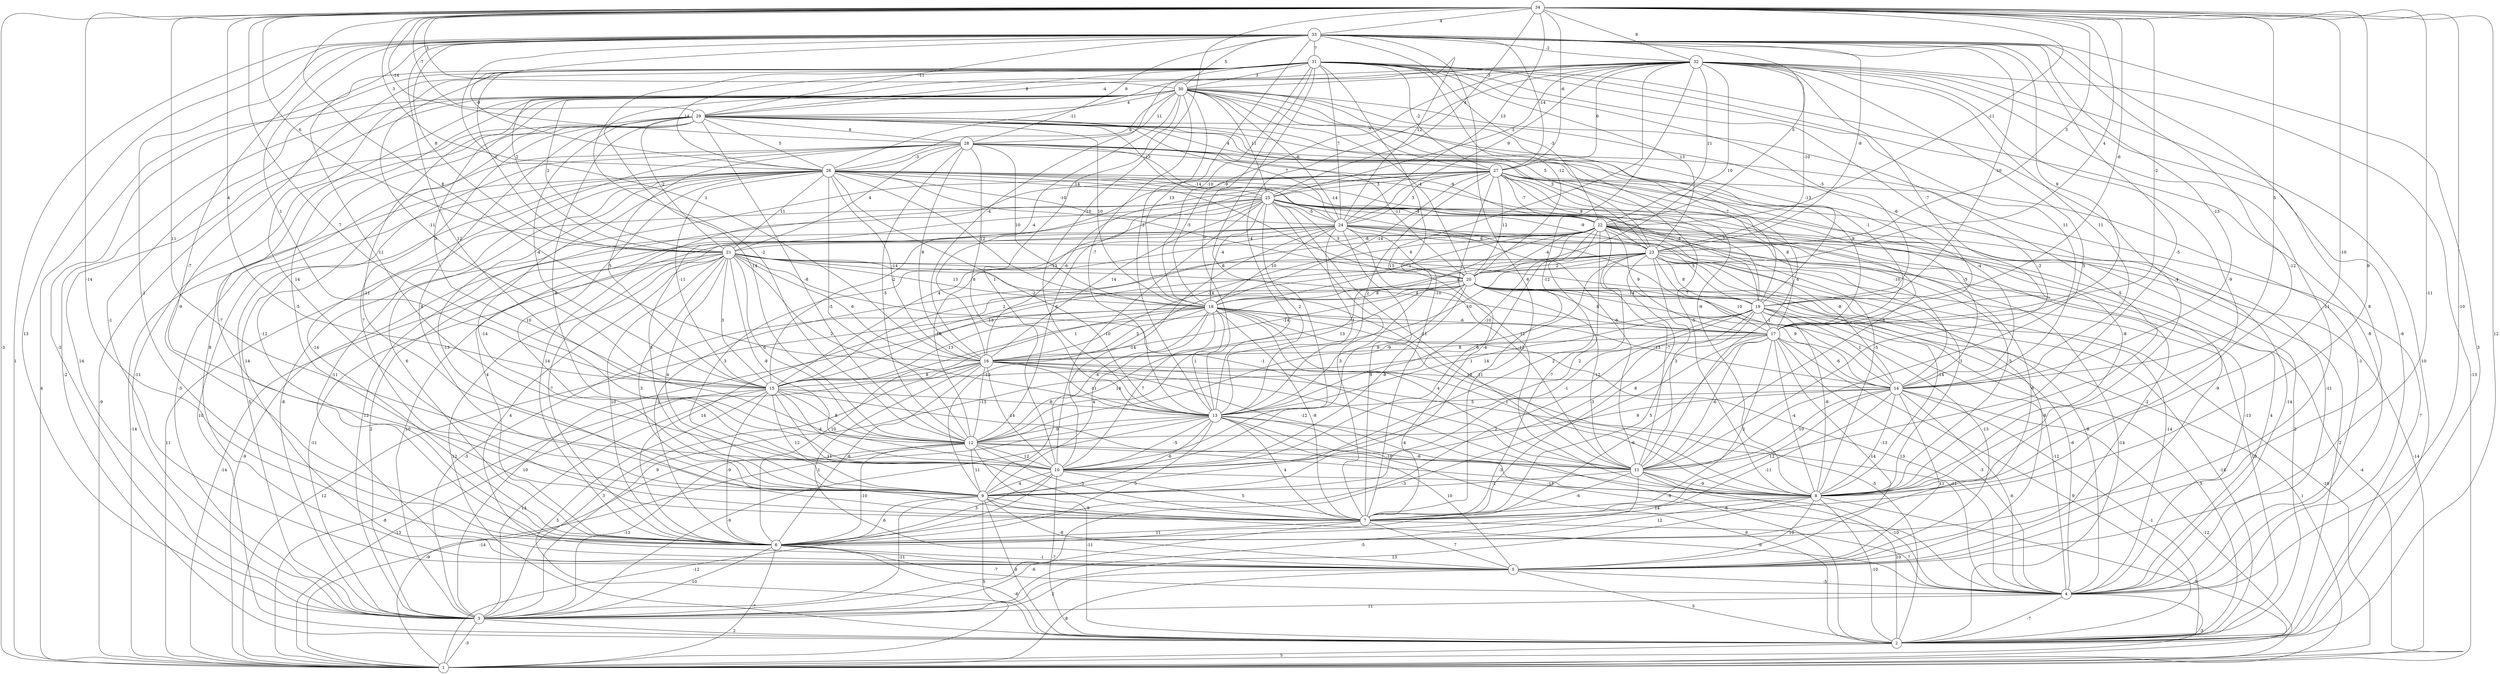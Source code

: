 graph { 
	 fontname="Helvetica,Arial,sans-serif" 
	 node [shape = circle]; 
	 34 -- 1 [label = "-3"];
	 34 -- 2 [label = "12"];
	 34 -- 4 [label = "-10"];
	 34 -- 5 [label = "-11"];
	 34 -- 6 [label = "-14"];
	 34 -- 7 [label = "9"];
	 34 -- 8 [label = "-10"];
	 34 -- 10 [label = "11"];
	 34 -- 12 [label = "7"];
	 34 -- 13 [label = "10"];
	 34 -- 14 [label = "5"];
	 34 -- 15 [label = "4"];
	 34 -- 16 [label = "8"];
	 34 -- 17 [label = "-2"];
	 34 -- 19 [label = "-6"];
	 34 -- 20 [label = "4"];
	 34 -- 21 [label = "6"];
	 34 -- 22 [label = "-11"];
	 34 -- 23 [label = "3"];
	 34 -- 24 [label = "13"];
	 34 -- 25 [label = "4"];
	 34 -- 26 [label = "3"];
	 34 -- 27 [label = "-6"];
	 34 -- 28 [label = "-14"];
	 34 -- 29 [label = "-7"];
	 34 -- 30 [label = "3"];
	 34 -- 32 [label = "8"];
	 34 -- 33 [label = "4"];
	 33 -- 1 [label = "1"];
	 33 -- 2 [label = "3"];
	 33 -- 3 [label = "13"];
	 33 -- 5 [label = "8"];
	 33 -- 6 [label = "-1"];
	 33 -- 7 [label = "6"];
	 33 -- 8 [label = "-12"];
	 33 -- 9 [label = "-7"];
	 33 -- 10 [label = "11"];
	 33 -- 11 [label = "-5"];
	 33 -- 12 [label = "12"];
	 33 -- 13 [label = "3"];
	 33 -- 14 [label = "-13"];
	 33 -- 15 [label = "1"];
	 33 -- 16 [label = "1"];
	 33 -- 17 [label = "9"];
	 33 -- 19 [label = "-10"];
	 33 -- 21 [label = "8"];
	 33 -- 22 [label = "5"];
	 33 -- 23 [label = "-8"];
	 33 -- 24 [label = "12"];
	 33 -- 26 [label = "-9"];
	 33 -- 27 [label = "-14"];
	 33 -- 28 [label = "9"];
	 33 -- 29 [label = "-11"];
	 33 -- 30 [label = "5"];
	 33 -- 31 [label = "7"];
	 33 -- 32 [label = "-2"];
	 32 -- 1 [label = "-13"];
	 32 -- 2 [label = "10"];
	 32 -- 4 [label = "-6"];
	 32 -- 6 [label = "-11"];
	 32 -- 8 [label = "-9"];
	 32 -- 9 [label = "-12"];
	 32 -- 10 [label = "13"];
	 32 -- 11 [label = "5"];
	 32 -- 13 [label = "-4"];
	 32 -- 14 [label = "11"];
	 32 -- 17 [label = "-7"];
	 32 -- 18 [label = "-9"];
	 32 -- 20 [label = "10"];
	 32 -- 21 [label = "2"];
	 32 -- 22 [label = "11"];
	 32 -- 23 [label = "-10"];
	 32 -- 24 [label = "9"];
	 32 -- 25 [label = "3"];
	 32 -- 26 [label = "-11"];
	 32 -- 27 [label = "6"];
	 32 -- 29 [label = "-4"];
	 32 -- 30 [label = "-3"];
	 31 -- 3 [label = "-3"];
	 31 -- 4 [label = "-8"];
	 31 -- 5 [label = "-1"];
	 31 -- 6 [label = "-9"];
	 31 -- 7 [label = "-10"];
	 31 -- 8 [label = "-4"];
	 31 -- 9 [label = "14"];
	 31 -- 10 [label = "8"];
	 31 -- 11 [label = "-2"];
	 31 -- 12 [label = "-2"];
	 31 -- 13 [label = "7"];
	 31 -- 14 [label = "11"];
	 31 -- 15 [label = "-11"];
	 31 -- 16 [label = "-4"];
	 31 -- 18 [label = "-10"];
	 31 -- 19 [label = "-5"];
	 31 -- 20 [label = "-12"];
	 31 -- 21 [label = "-1"];
	 31 -- 22 [label = "-3"];
	 31 -- 23 [label = "13"];
	 31 -- 24 [label = "7"];
	 31 -- 26 [label = "14"];
	 31 -- 27 [label = "-2"];
	 31 -- 29 [label = "8"];
	 31 -- 30 [label = "3"];
	 30 -- 1 [label = "4"];
	 30 -- 2 [label = "-2"];
	 30 -- 3 [label = "14"];
	 30 -- 6 [label = "-7"];
	 30 -- 7 [label = "-5"];
	 30 -- 8 [label = "-5"];
	 30 -- 9 [label = "-11"];
	 30 -- 10 [label = "1"];
	 30 -- 11 [label = "6"];
	 30 -- 12 [label = "14"];
	 30 -- 13 [label = "-7"];
	 30 -- 15 [label = "3"];
	 30 -- 16 [label = "-4"];
	 30 -- 17 [label = "-6"];
	 30 -- 18 [label = "13"];
	 30 -- 19 [label = "-13"];
	 30 -- 20 [label = "-4"];
	 30 -- 21 [label = "2"];
	 30 -- 23 [label = "5"];
	 30 -- 24 [label = "-6"];
	 30 -- 25 [label = "11"];
	 30 -- 26 [label = "6"];
	 30 -- 27 [label = "-7"];
	 30 -- 28 [label = "11"];
	 30 -- 29 [label = "4"];
	 29 -- 1 [label = "-9"];
	 29 -- 3 [label = "-11"];
	 29 -- 4 [label = "-1"];
	 29 -- 5 [label = "8"];
	 29 -- 6 [label = "-12"];
	 29 -- 7 [label = "7"];
	 29 -- 8 [label = "-9"];
	 29 -- 9 [label = "8"];
	 29 -- 10 [label = "-8"];
	 29 -- 12 [label = "-8"];
	 29 -- 15 [label = "-4"];
	 29 -- 17 [label = "-1"];
	 29 -- 18 [label = "10"];
	 29 -- 19 [label = "7"];
	 29 -- 21 [label = "-2"];
	 29 -- 23 [label = "3"];
	 29 -- 24 [label = "7"];
	 29 -- 25 [label = "-13"];
	 29 -- 26 [label = "5"];
	 29 -- 27 [label = "4"];
	 29 -- 28 [label = "8"];
	 28 -- 3 [label = "-3"];
	 28 -- 5 [label = "14"];
	 28 -- 6 [label = "-14"];
	 28 -- 8 [label = "-5"];
	 28 -- 12 [label = "-5"];
	 28 -- 13 [label = "8"];
	 28 -- 14 [label = "-4"];
	 28 -- 15 [label = "5"];
	 28 -- 16 [label = "8"];
	 28 -- 17 [label = "9"];
	 28 -- 18 [label = "10"];
	 28 -- 20 [label = "-11"];
	 28 -- 21 [label = "4"];
	 28 -- 22 [label = "-9"];
	 28 -- 24 [label = "-14"];
	 28 -- 26 [label = "-3"];
	 27 -- 2 [label = "7"];
	 27 -- 3 [label = "-8"];
	 27 -- 4 [label = "-11"];
	 27 -- 6 [label = "14"];
	 27 -- 7 [label = "-4"];
	 27 -- 8 [label = "-8"];
	 27 -- 11 [label = "-6"];
	 27 -- 12 [label = "6"];
	 27 -- 13 [label = "2"];
	 27 -- 14 [label = "-5"];
	 27 -- 15 [label = "-2"];
	 27 -- 16 [label = "-6"];
	 27 -- 17 [label = "8"];
	 27 -- 18 [label = "-14"];
	 27 -- 19 [label = "7"];
	 27 -- 20 [label = "12"];
	 27 -- 22 [label = "-7"];
	 27 -- 23 [label = "8"];
	 27 -- 24 [label = "3"];
	 27 -- 25 [label = "3"];
	 26 -- 1 [label = "-14"];
	 26 -- 2 [label = "10"];
	 26 -- 3 [label = "5"];
	 26 -- 5 [label = "-11"];
	 26 -- 6 [label = "6"];
	 26 -- 7 [label = "-13"];
	 26 -- 8 [label = "11"];
	 26 -- 9 [label = "-14"];
	 26 -- 10 [label = "10"];
	 26 -- 11 [label = "-6"];
	 26 -- 12 [label = "-5"];
	 26 -- 13 [label = "-2"];
	 26 -- 14 [label = "-10"];
	 26 -- 15 [label = "-11"];
	 26 -- 16 [label = "-14"];
	 26 -- 18 [label = "-12"];
	 26 -- 19 [label = "-4"];
	 26 -- 20 [label = "-5"];
	 26 -- 21 [label = "11"];
	 26 -- 22 [label = "-14"];
	 26 -- 24 [label = "-10"];
	 26 -- 25 [label = "14"];
	 25 -- 1 [label = "11"];
	 25 -- 2 [label = "2"];
	 25 -- 3 [label = "12"];
	 25 -- 4 [label = "-14"];
	 25 -- 5 [label = "-9"];
	 25 -- 6 [label = "4"];
	 25 -- 7 [label = "3"];
	 25 -- 8 [label = "-5"];
	 25 -- 9 [label = "5"];
	 25 -- 10 [label = "-10"];
	 25 -- 11 [label = "-11"];
	 25 -- 13 [label = "2"];
	 25 -- 15 [label = "4"];
	 25 -- 16 [label = "14"];
	 25 -- 18 [label = "-4"];
	 25 -- 20 [label = "3"];
	 25 -- 22 [label = "-4"];
	 25 -- 23 [label = "-9"];
	 25 -- 24 [label = "-5"];
	 24 -- 1 [label = "-9"];
	 24 -- 2 [label = "-14"];
	 24 -- 3 [label = "2"];
	 24 -- 4 [label = "-13"];
	 24 -- 6 [label = "-7"];
	 24 -- 7 [label = "9"];
	 24 -- 8 [label = "1"];
	 24 -- 9 [label = "3"];
	 24 -- 10 [label = "-14"];
	 24 -- 11 [label = "-12"];
	 24 -- 12 [label = "-10"];
	 24 -- 13 [label = "1"];
	 24 -- 14 [label = "10"];
	 24 -- 18 [label = "10"];
	 24 -- 20 [label = "6"];
	 24 -- 23 [label = "6"];
	 23 -- 1 [label = "-4"];
	 23 -- 2 [label = "10"];
	 23 -- 4 [label = "-14"];
	 23 -- 5 [label = "-8"];
	 23 -- 6 [label = "-1"];
	 23 -- 7 [label = "8"];
	 23 -- 8 [label = "-14"];
	 23 -- 9 [label = "-12"];
	 23 -- 10 [label = "2"];
	 23 -- 11 [label = "3"];
	 23 -- 12 [label = "-9"];
	 23 -- 15 [label = "13"];
	 23 -- 16 [label = "-10"];
	 23 -- 17 [label = "7"];
	 23 -- 18 [label = "8"];
	 23 -- 19 [label = "8"];
	 23 -- 20 [label = "2"];
	 22 -- 1 [label = "-14"];
	 22 -- 2 [label = "2"];
	 22 -- 3 [label = "10"];
	 22 -- 4 [label = "4"];
	 22 -- 5 [label = "-2"];
	 22 -- 6 [label = "8"];
	 22 -- 7 [label = "-7"];
	 22 -- 8 [label = "-5"];
	 22 -- 9 [label = "2"];
	 22 -- 10 [label = "6"];
	 22 -- 11 [label = "-7"];
	 22 -- 12 [label = "13"];
	 22 -- 13 [label = "-10"];
	 22 -- 14 [label = "-8"];
	 22 -- 15 [label = "2"];
	 22 -- 16 [label = "-14"];
	 22 -- 17 [label = "9"];
	 22 -- 18 [label = "1"];
	 22 -- 19 [label = "5"];
	 22 -- 20 [label = "-4"];
	 22 -- 21 [label = "-8"];
	 21 -- 1 [label = "-14"];
	 21 -- 2 [label = "12"];
	 21 -- 3 [label = "-11"];
	 21 -- 4 [label = "-8"];
	 21 -- 5 [label = "4"];
	 21 -- 6 [label = "10"];
	 21 -- 7 [label = "3"];
	 21 -- 8 [label = "10"];
	 21 -- 9 [label = "4"];
	 21 -- 10 [label = "-8"];
	 21 -- 11 [label = "-1"];
	 21 -- 12 [label = "6"];
	 21 -- 13 [label = "2"];
	 21 -- 15 [label = "3"];
	 21 -- 16 [label = "6"];
	 21 -- 17 [label = "4"];
	 21 -- 18 [label = "13"];
	 21 -- 20 [label = "-13"];
	 20 -- 1 [label = "-10"];
	 20 -- 2 [label = "-14"];
	 20 -- 3 [label = "-3"];
	 20 -- 4 [label = "-6"];
	 20 -- 5 [label = "-13"];
	 20 -- 6 [label = "14"];
	 20 -- 9 [label = "14"];
	 20 -- 10 [label = "-8"];
	 20 -- 11 [label = "-12"];
	 20 -- 13 [label = "8"];
	 20 -- 14 [label = "9"];
	 20 -- 15 [label = "1"];
	 20 -- 16 [label = "-14"];
	 20 -- 17 [label = "8"];
	 20 -- 18 [label = "8"];
	 20 -- 19 [label = "-14"];
	 19 -- 1 [label = "1"];
	 19 -- 2 [label = "5"];
	 19 -- 3 [label = "9"];
	 19 -- 4 [label = "-12"];
	 19 -- 6 [label = "2"];
	 19 -- 7 [label = "5"];
	 19 -- 8 [label = "-8"];
	 19 -- 9 [label = "-3"];
	 19 -- 10 [label = "-1"];
	 19 -- 13 [label = "14"];
	 19 -- 14 [label = "1"];
	 19 -- 17 [label = "-1"];
	 18 -- 1 [label = "12"];
	 18 -- 2 [label = "-5"];
	 18 -- 3 [label = "10"];
	 18 -- 4 [label = "13"];
	 18 -- 6 [label = "10"];
	 18 -- 7 [label = "-8"];
	 18 -- 8 [label = "1"];
	 18 -- 9 [label = "4"];
	 18 -- 10 [label = "7"];
	 18 -- 11 [label = "4"];
	 18 -- 12 [label = "-4"];
	 18 -- 13 [label = "1"];
	 18 -- 14 [label = "-13"];
	 18 -- 15 [label = "-13"];
	 18 -- 16 [label = "3"];
	 18 -- 17 [label = "-6"];
	 17 -- 2 [label = "9"];
	 17 -- 3 [label = "-3"];
	 17 -- 4 [label = "-3"];
	 17 -- 5 [label = "-14"];
	 17 -- 6 [label = "-6"];
	 17 -- 7 [label = "2"];
	 17 -- 8 [label = "-4"];
	 17 -- 11 [label = "-6"];
	 17 -- 14 [label = "-6"];
	 17 -- 15 [label = "1"];
	 17 -- 16 [label = "8"];
	 16 -- 1 [label = "-8"];
	 16 -- 2 [label = "-6"];
	 16 -- 3 [label = "3"];
	 16 -- 4 [label = "-11"];
	 16 -- 5 [label = "-1"];
	 16 -- 6 [label = "-6"];
	 16 -- 10 [label = "-14"];
	 16 -- 11 [label = "-12"];
	 16 -- 12 [label = "-13"];
	 16 -- 13 [label = "-11"];
	 16 -- 14 [label = "11"];
	 16 -- 15 [label = "8"];
	 15 -- 1 [label = "-13"];
	 15 -- 2 [label = "5"];
	 15 -- 3 [label = "14"];
	 15 -- 4 [label = "-9"];
	 15 -- 6 [label = "-9"];
	 15 -- 7 [label = "11"];
	 15 -- 9 [label = "12"];
	 15 -- 10 [label = "-4"];
	 15 -- 12 [label = "8"];
	 15 -- 13 [label = "-8"];
	 14 -- 1 [label = "-12"];
	 14 -- 2 [label = "-1"];
	 14 -- 4 [label = "-6"];
	 14 -- 5 [label = "11"];
	 14 -- 6 [label = "-11"];
	 14 -- 7 [label = "12"];
	 14 -- 8 [label = "-13"];
	 14 -- 11 [label = "10"];
	 14 -- 12 [label = "9"];
	 14 -- 13 [label = "5"];
	 13 -- 1 [label = "-14"];
	 13 -- 2 [label = "9"];
	 13 -- 3 [label = "-9"];
	 13 -- 5 [label = "10"];
	 13 -- 6 [label = "5"];
	 13 -- 7 [label = "4"];
	 13 -- 8 [label = "-6"];
	 13 -- 9 [label = "-6"];
	 13 -- 10 [label = "-5"];
	 13 -- 11 [label = "-4"];
	 13 -- 12 [label = "9"];
	 12 -- 1 [label = "-9"];
	 12 -- 2 [label = "-11"];
	 12 -- 3 [label = "-13"];
	 12 -- 6 [label = "-10"];
	 12 -- 7 [label = "-3"];
	 12 -- 8 [label = "-3"];
	 12 -- 9 [label = "11"];
	 12 -- 10 [label = "12"];
	 12 -- 11 [label = "-10"];
	 11 -- 2 [label = "10"];
	 11 -- 3 [label = "-5"];
	 11 -- 4 [label = "-10"];
	 11 -- 7 [label = "-6"];
	 11 -- 8 [label = "-9"];
	 11 -- 9 [label = "-1"];
	 10 -- 1 [label = "-12"];
	 10 -- 2 [label = "-7"];
	 10 -- 6 [label = "3"];
	 10 -- 7 [label = "5"];
	 10 -- 8 [label = "-13"];
	 10 -- 9 [label = "4"];
	 9 -- 1 [label = "5"];
	 9 -- 2 [label = "9"];
	 9 -- 3 [label = "-11"];
	 9 -- 4 [label = "-9"];
	 9 -- 5 [label = "-8"];
	 9 -- 6 [label = "6"];
	 9 -- 7 [label = "-9"];
	 8 -- 1 [label = "-5"];
	 8 -- 2 [label = "-10"];
	 8 -- 3 [label = "13"];
	 8 -- 5 [label = "10"];
	 8 -- 6 [label = "12"];
	 8 -- 7 [label = "14"];
	 7 -- 3 [label = "-6"];
	 7 -- 4 [label = "7"];
	 7 -- 5 [label = "7"];
	 7 -- 6 [label = "11"];
	 6 -- 1 [label = "-7"];
	 6 -- 2 [label = "-6"];
	 6 -- 3 [label = "10"];
	 6 -- 4 [label = "-7"];
	 6 -- 5 [label = "-1"];
	 5 -- 1 [label = "8"];
	 5 -- 2 [label = "5"];
	 5 -- 3 [label = "2"];
	 5 -- 4 [label = "-5"];
	 4 -- 1 [label = "-3"];
	 4 -- 2 [label = "-7"];
	 4 -- 3 [label = "11"];
	 3 -- 1 [label = "-3"];
	 3 -- 2 [label = "2"];
	 2 -- 1 [label = "5"];
	 1;
	 2;
	 3;
	 4;
	 5;
	 6;
	 7;
	 8;
	 9;
	 10;
	 11;
	 12;
	 13;
	 14;
	 15;
	 16;
	 17;
	 18;
	 19;
	 20;
	 21;
	 22;
	 23;
	 24;
	 25;
	 26;
	 27;
	 28;
	 29;
	 30;
	 31;
	 32;
	 33;
	 34;
}

